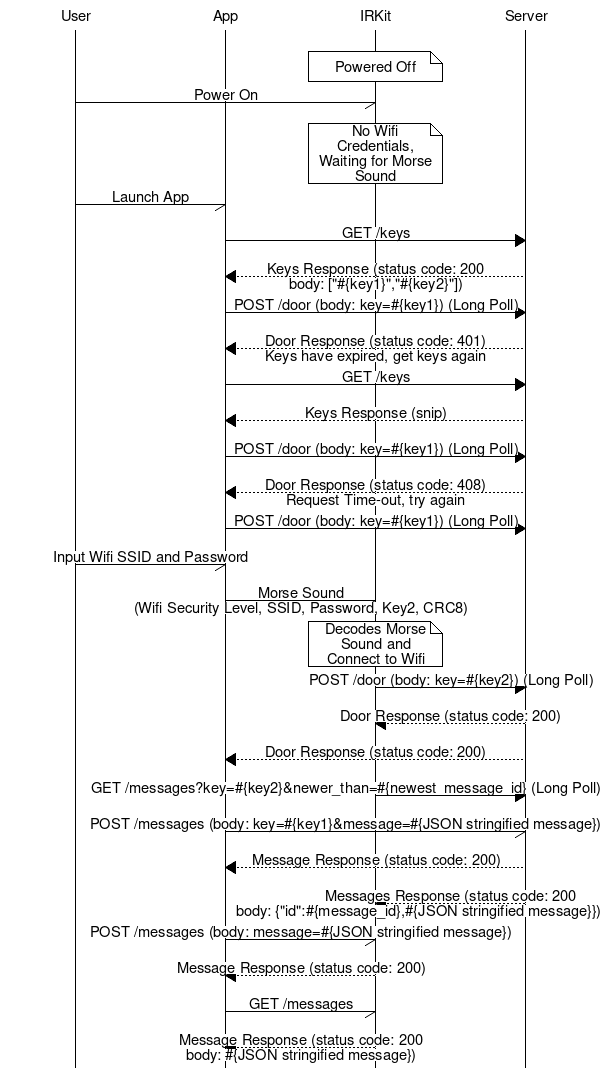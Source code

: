 msc {
    # entities
    User, App, IRKit, Server;

    # space
    |||;

    IRKit note IRKit [label = "Powered Off"];

    User -> IRKit    [label = "Power On"];
    IRKit note IRKit [label = "No Wifi Credentials, Waiting for Morse Sound"];

    User -> App      [label = "Launch App"];
    App => Server    [label = "GET /keys"];
    App << Server    [label = "Keys Response (status code: 200\nbody: [\"#{key1}\",\"#{key2}\"])"];

    App => Server    [label = "POST /door (body: key=#{key1}) (Long Poll)"];
    App << Server    [label = "Door Response (status code: 401)\nKeys have expired, get keys again"];

    App => Server    [label = "GET /keys"];
    App << Server    [label = "Keys Response (snip)"];

    App => Server    [label = "POST /door (body: key=#{key1}) (Long Poll)"];
    App << Server    [label = "Door Response (status code: 408)\nRequest Time-out, try again"];

    App => Server    [label = "POST /door (body: key=#{key1}) (Long Poll)"];

    User -> App      [label = "Input Wifi SSID and Password"];
    App -> IRKit     [label = "Morse Sound\n(Wifi Security Level, SSID, Password, Key2, CRC8)"];

    IRKit note IRKit [label = "Decodes Morse Sound and Connect to Wifi"];
    IRKit => Server  [label = "POST /door (body: key=#{key2}) (Long Poll)"];
    IRKit << Server  [label = "Door Response (status code: 200)"];

    App << Server    [label = "Door Response (status code: 200)"];

    IRKit => Server  [label = "GET /messages?key=#{key2}&newer_than=#{newest_message_id} (Long Poll)"];

    App -> Server    [label = "POST /messages (body: key=#{key1}&message=#{JSON stringified message})"];
    App << Server    [label = "Message Response (status code: 200)"];

    IRKit << Server  [label = "Messages Response (status code: 200\nbody: {\"id\":#{message_id},#{JSON stringified message}})"];

    App -> IRKit    [label = "POST /messages (body: message=#{JSON stringified message})"];
    App << IRKit    [label = "Message Response (status code: 200)"];

    App -> IRKit    [label = "GET /messages"];
    App << IRKit    [label = "Message Response (status code: 200\nbody: #{JSON stringified message})"];
}
